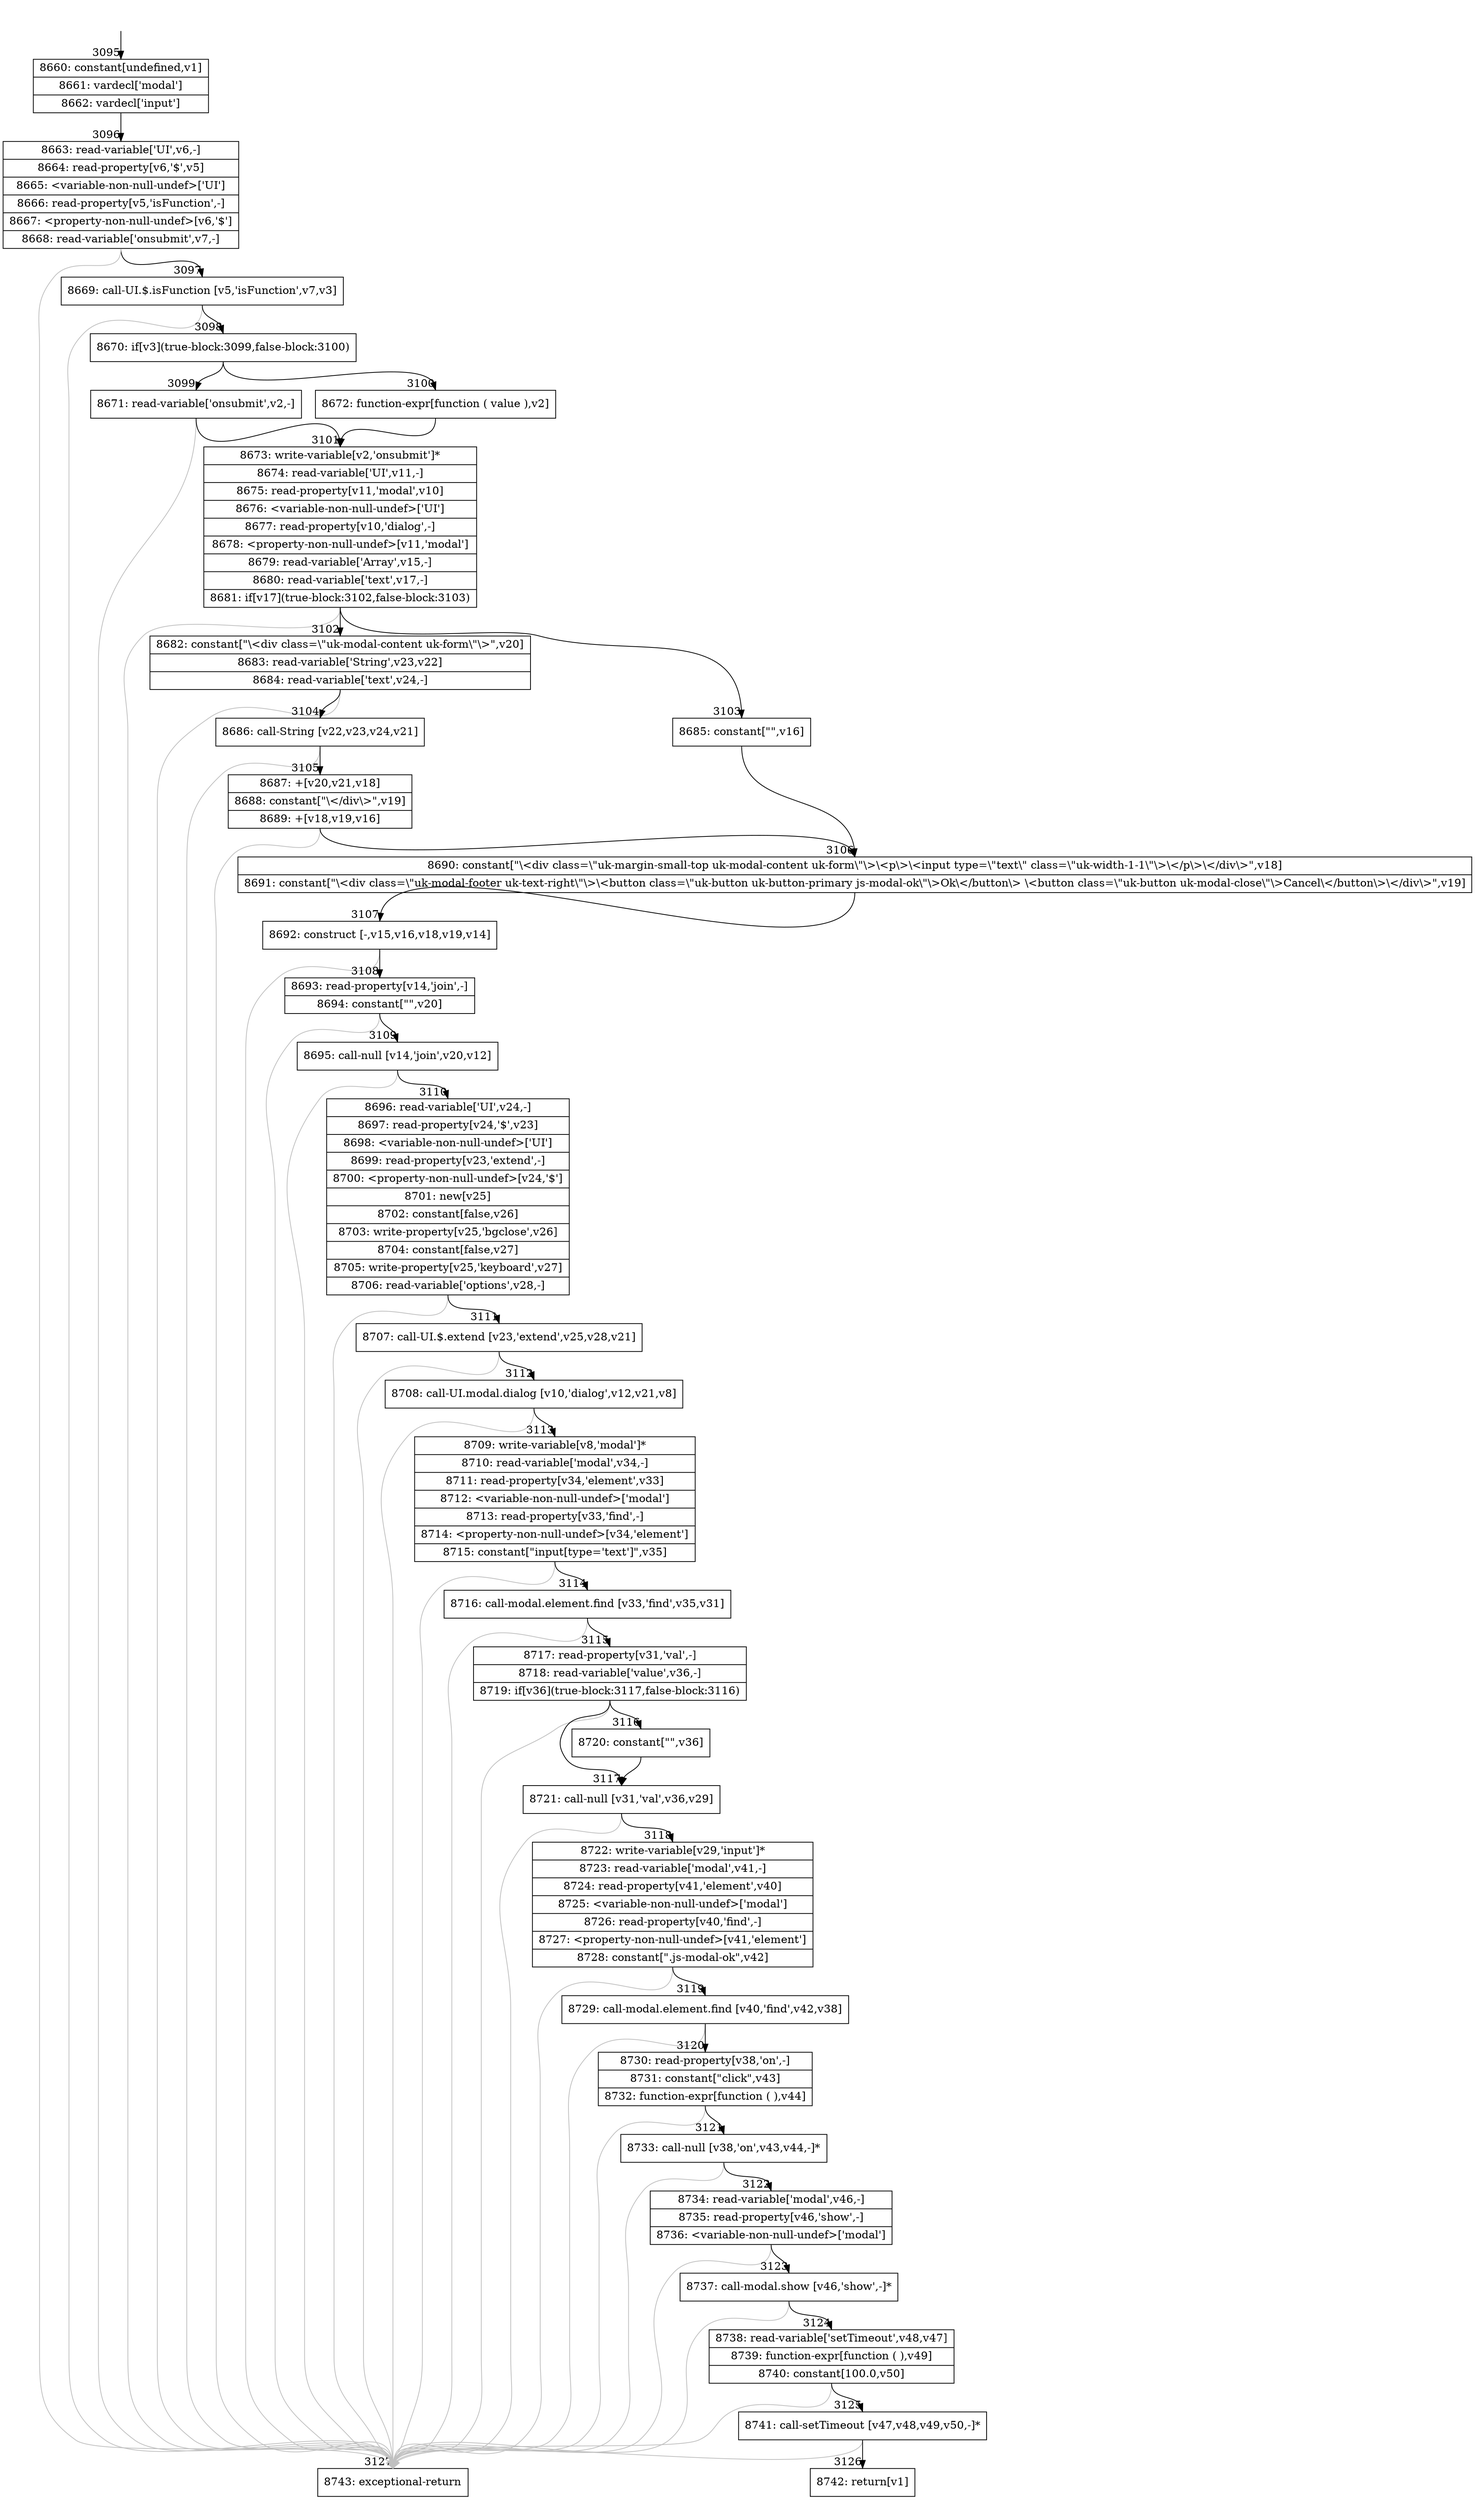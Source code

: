 digraph {
rankdir="TD"
BB_entry237[shape=none,label=""];
BB_entry237 -> BB3095 [tailport=s, headport=n, headlabel="    3095"]
BB3095 [shape=record label="{8660: constant[undefined,v1]|8661: vardecl['modal']|8662: vardecl['input']}" ] 
BB3095 -> BB3096 [tailport=s, headport=n, headlabel="      3096"]
BB3096 [shape=record label="{8663: read-variable['UI',v6,-]|8664: read-property[v6,'$',v5]|8665: \<variable-non-null-undef\>['UI']|8666: read-property[v5,'isFunction',-]|8667: \<property-non-null-undef\>[v6,'$']|8668: read-variable['onsubmit',v7,-]}" ] 
BB3096 -> BB3097 [tailport=s, headport=n, headlabel="      3097"]
BB3096 -> BB3127 [tailport=s, headport=n, color=gray, headlabel="      3127"]
BB3097 [shape=record label="{8669: call-UI.$.isFunction [v5,'isFunction',v7,v3]}" ] 
BB3097 -> BB3098 [tailport=s, headport=n, headlabel="      3098"]
BB3097 -> BB3127 [tailport=s, headport=n, color=gray]
BB3098 [shape=record label="{8670: if[v3](true-block:3099,false-block:3100)}" ] 
BB3098 -> BB3099 [tailport=s, headport=n, headlabel="      3099"]
BB3098 -> BB3100 [tailport=s, headport=n, headlabel="      3100"]
BB3099 [shape=record label="{8671: read-variable['onsubmit',v2,-]}" ] 
BB3099 -> BB3101 [tailport=s, headport=n, headlabel="      3101"]
BB3099 -> BB3127 [tailport=s, headport=n, color=gray]
BB3100 [shape=record label="{8672: function-expr[function ( value ),v2]}" ] 
BB3100 -> BB3101 [tailport=s, headport=n]
BB3101 [shape=record label="{8673: write-variable[v2,'onsubmit']*|8674: read-variable['UI',v11,-]|8675: read-property[v11,'modal',v10]|8676: \<variable-non-null-undef\>['UI']|8677: read-property[v10,'dialog',-]|8678: \<property-non-null-undef\>[v11,'modal']|8679: read-variable['Array',v15,-]|8680: read-variable['text',v17,-]|8681: if[v17](true-block:3102,false-block:3103)}" ] 
BB3101 -> BB3102 [tailport=s, headport=n, headlabel="      3102"]
BB3101 -> BB3103 [tailport=s, headport=n, headlabel="      3103"]
BB3101 -> BB3127 [tailport=s, headport=n, color=gray]
BB3102 [shape=record label="{8682: constant[\"\\\<div class=\\\"uk-modal-content uk-form\\\"\\\>\",v20]|8683: read-variable['String',v23,v22]|8684: read-variable['text',v24,-]}" ] 
BB3102 -> BB3104 [tailport=s, headport=n, headlabel="      3104"]
BB3102 -> BB3127 [tailport=s, headport=n, color=gray]
BB3103 [shape=record label="{8685: constant[\"\",v16]}" ] 
BB3103 -> BB3106 [tailport=s, headport=n, headlabel="      3106"]
BB3104 [shape=record label="{8686: call-String [v22,v23,v24,v21]}" ] 
BB3104 -> BB3105 [tailport=s, headport=n, headlabel="      3105"]
BB3104 -> BB3127 [tailport=s, headport=n, color=gray]
BB3105 [shape=record label="{8687: +[v20,v21,v18]|8688: constant[\"\\\</div\\\>\",v19]|8689: +[v18,v19,v16]}" ] 
BB3105 -> BB3106 [tailport=s, headport=n]
BB3105 -> BB3127 [tailport=s, headport=n, color=gray]
BB3106 [shape=record label="{8690: constant[\"\\\<div class=\\\"uk-margin-small-top uk-modal-content uk-form\\\"\\\>\\\<p\\\>\\\<input type=\\\"text\\\" class=\\\"uk-width-1-1\\\"\\\>\\\</p\\\>\\\</div\\\>\",v18]|8691: constant[\"\\\<div class=\\\"uk-modal-footer uk-text-right\\\"\\\>\\\<button class=\\\"uk-button uk-button-primary js-modal-ok\\\"\\\>Ok\\\</button\\\> \\\<button class=\\\"uk-button uk-modal-close\\\"\\\>Cancel\\\</button\\\>\\\</div\\\>\",v19]}" ] 
BB3106 -> BB3107 [tailport=s, headport=n, headlabel="      3107"]
BB3107 [shape=record label="{8692: construct [-,v15,v16,v18,v19,v14]}" ] 
BB3107 -> BB3108 [tailport=s, headport=n, headlabel="      3108"]
BB3107 -> BB3127 [tailport=s, headport=n, color=gray]
BB3108 [shape=record label="{8693: read-property[v14,'join',-]|8694: constant[\"\",v20]}" ] 
BB3108 -> BB3109 [tailport=s, headport=n, headlabel="      3109"]
BB3108 -> BB3127 [tailport=s, headport=n, color=gray]
BB3109 [shape=record label="{8695: call-null [v14,'join',v20,v12]}" ] 
BB3109 -> BB3110 [tailport=s, headport=n, headlabel="      3110"]
BB3109 -> BB3127 [tailport=s, headport=n, color=gray]
BB3110 [shape=record label="{8696: read-variable['UI',v24,-]|8697: read-property[v24,'$',v23]|8698: \<variable-non-null-undef\>['UI']|8699: read-property[v23,'extend',-]|8700: \<property-non-null-undef\>[v24,'$']|8701: new[v25]|8702: constant[false,v26]|8703: write-property[v25,'bgclose',v26]|8704: constant[false,v27]|8705: write-property[v25,'keyboard',v27]|8706: read-variable['options',v28,-]}" ] 
BB3110 -> BB3111 [tailport=s, headport=n, headlabel="      3111"]
BB3110 -> BB3127 [tailport=s, headport=n, color=gray]
BB3111 [shape=record label="{8707: call-UI.$.extend [v23,'extend',v25,v28,v21]}" ] 
BB3111 -> BB3112 [tailport=s, headport=n, headlabel="      3112"]
BB3111 -> BB3127 [tailport=s, headport=n, color=gray]
BB3112 [shape=record label="{8708: call-UI.modal.dialog [v10,'dialog',v12,v21,v8]}" ] 
BB3112 -> BB3113 [tailport=s, headport=n, headlabel="      3113"]
BB3112 -> BB3127 [tailport=s, headport=n, color=gray]
BB3113 [shape=record label="{8709: write-variable[v8,'modal']*|8710: read-variable['modal',v34,-]|8711: read-property[v34,'element',v33]|8712: \<variable-non-null-undef\>['modal']|8713: read-property[v33,'find',-]|8714: \<property-non-null-undef\>[v34,'element']|8715: constant[\"input[type='text']\",v35]}" ] 
BB3113 -> BB3114 [tailport=s, headport=n, headlabel="      3114"]
BB3113 -> BB3127 [tailport=s, headport=n, color=gray]
BB3114 [shape=record label="{8716: call-modal.element.find [v33,'find',v35,v31]}" ] 
BB3114 -> BB3115 [tailport=s, headport=n, headlabel="      3115"]
BB3114 -> BB3127 [tailport=s, headport=n, color=gray]
BB3115 [shape=record label="{8717: read-property[v31,'val',-]|8718: read-variable['value',v36,-]|8719: if[v36](true-block:3117,false-block:3116)}" ] 
BB3115 -> BB3117 [tailport=s, headport=n, headlabel="      3117"]
BB3115 -> BB3116 [tailport=s, headport=n, headlabel="      3116"]
BB3115 -> BB3127 [tailport=s, headport=n, color=gray]
BB3116 [shape=record label="{8720: constant[\"\",v36]}" ] 
BB3116 -> BB3117 [tailport=s, headport=n]
BB3117 [shape=record label="{8721: call-null [v31,'val',v36,v29]}" ] 
BB3117 -> BB3118 [tailport=s, headport=n, headlabel="      3118"]
BB3117 -> BB3127 [tailport=s, headport=n, color=gray]
BB3118 [shape=record label="{8722: write-variable[v29,'input']*|8723: read-variable['modal',v41,-]|8724: read-property[v41,'element',v40]|8725: \<variable-non-null-undef\>['modal']|8726: read-property[v40,'find',-]|8727: \<property-non-null-undef\>[v41,'element']|8728: constant[\".js-modal-ok\",v42]}" ] 
BB3118 -> BB3119 [tailport=s, headport=n, headlabel="      3119"]
BB3118 -> BB3127 [tailport=s, headport=n, color=gray]
BB3119 [shape=record label="{8729: call-modal.element.find [v40,'find',v42,v38]}" ] 
BB3119 -> BB3120 [tailport=s, headport=n, headlabel="      3120"]
BB3119 -> BB3127 [tailport=s, headport=n, color=gray]
BB3120 [shape=record label="{8730: read-property[v38,'on',-]|8731: constant[\"click\",v43]|8732: function-expr[function ( ),v44]}" ] 
BB3120 -> BB3121 [tailport=s, headport=n, headlabel="      3121"]
BB3120 -> BB3127 [tailport=s, headport=n, color=gray]
BB3121 [shape=record label="{8733: call-null [v38,'on',v43,v44,-]*}" ] 
BB3121 -> BB3122 [tailport=s, headport=n, headlabel="      3122"]
BB3121 -> BB3127 [tailport=s, headport=n, color=gray]
BB3122 [shape=record label="{8734: read-variable['modal',v46,-]|8735: read-property[v46,'show',-]|8736: \<variable-non-null-undef\>['modal']}" ] 
BB3122 -> BB3123 [tailport=s, headport=n, headlabel="      3123"]
BB3122 -> BB3127 [tailport=s, headport=n, color=gray]
BB3123 [shape=record label="{8737: call-modal.show [v46,'show',-]*}" ] 
BB3123 -> BB3124 [tailport=s, headport=n, headlabel="      3124"]
BB3123 -> BB3127 [tailport=s, headport=n, color=gray]
BB3124 [shape=record label="{8738: read-variable['setTimeout',v48,v47]|8739: function-expr[function ( ),v49]|8740: constant[100.0,v50]}" ] 
BB3124 -> BB3125 [tailport=s, headport=n, headlabel="      3125"]
BB3124 -> BB3127 [tailport=s, headport=n, color=gray]
BB3125 [shape=record label="{8741: call-setTimeout [v47,v48,v49,v50,-]*}" ] 
BB3125 -> BB3126 [tailport=s, headport=n, headlabel="      3126"]
BB3125 -> BB3127 [tailport=s, headport=n, color=gray]
BB3126 [shape=record label="{8742: return[v1]}" ] 
BB3127 [shape=record label="{8743: exceptional-return}" ] 
//#$~ 2402
}
